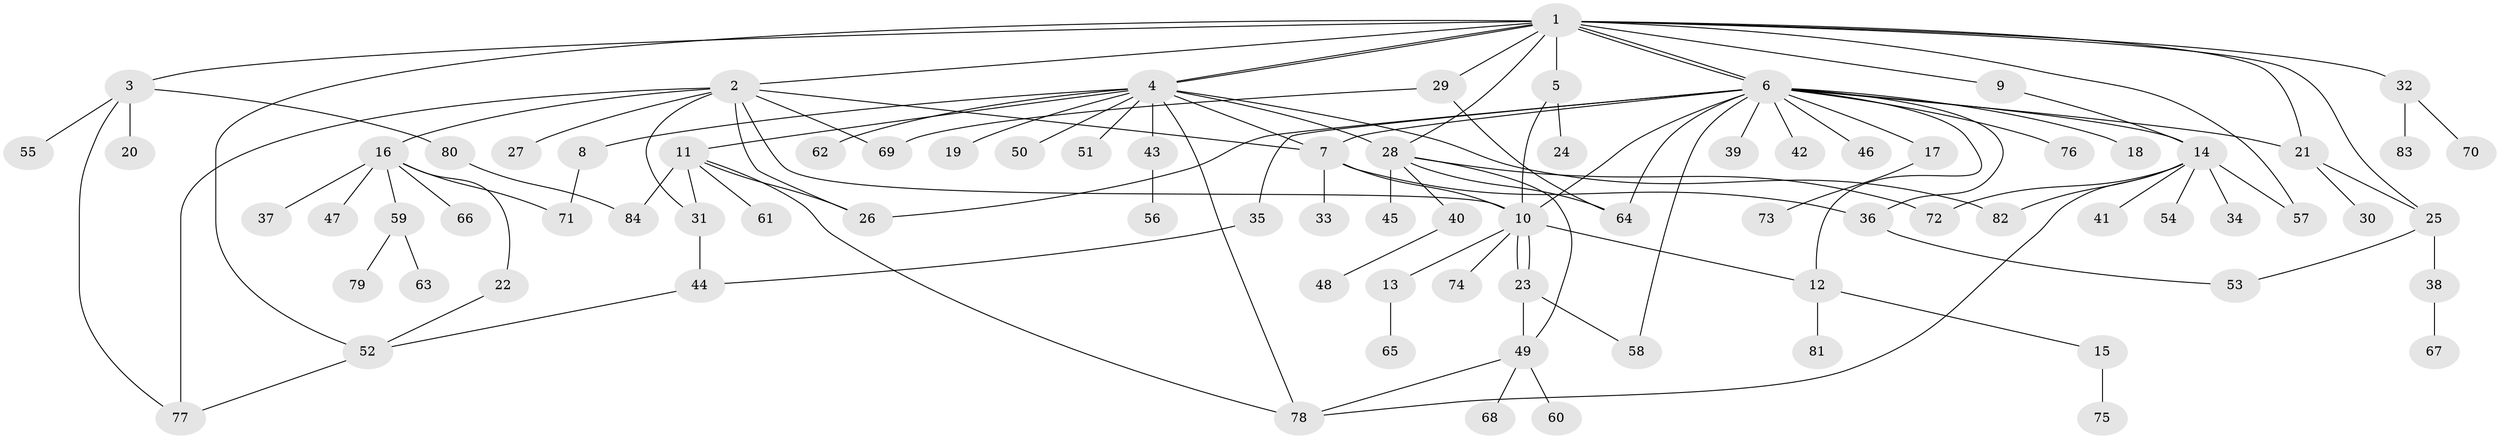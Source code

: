 // coarse degree distribution, {12: 0.023809523809523808, 8: 0.023809523809523808, 5: 0.16666666666666666, 9: 0.023809523809523808, 2: 0.16666666666666666, 15: 0.023809523809523808, 4: 0.047619047619047616, 7: 0.023809523809523808, 3: 0.09523809523809523, 1: 0.38095238095238093, 6: 0.023809523809523808}
// Generated by graph-tools (version 1.1) at 2025/50/03/04/25 22:50:34]
// undirected, 84 vertices, 119 edges
graph export_dot {
  node [color=gray90,style=filled];
  1;
  2;
  3;
  4;
  5;
  6;
  7;
  8;
  9;
  10;
  11;
  12;
  13;
  14;
  15;
  16;
  17;
  18;
  19;
  20;
  21;
  22;
  23;
  24;
  25;
  26;
  27;
  28;
  29;
  30;
  31;
  32;
  33;
  34;
  35;
  36;
  37;
  38;
  39;
  40;
  41;
  42;
  43;
  44;
  45;
  46;
  47;
  48;
  49;
  50;
  51;
  52;
  53;
  54;
  55;
  56;
  57;
  58;
  59;
  60;
  61;
  62;
  63;
  64;
  65;
  66;
  67;
  68;
  69;
  70;
  71;
  72;
  73;
  74;
  75;
  76;
  77;
  78;
  79;
  80;
  81;
  82;
  83;
  84;
  1 -- 2;
  1 -- 3;
  1 -- 4;
  1 -- 4;
  1 -- 5;
  1 -- 6;
  1 -- 6;
  1 -- 9;
  1 -- 21;
  1 -- 25;
  1 -- 28;
  1 -- 29;
  1 -- 32;
  1 -- 52;
  1 -- 57;
  2 -- 7;
  2 -- 10;
  2 -- 16;
  2 -- 26;
  2 -- 27;
  2 -- 31;
  2 -- 69;
  2 -- 77;
  3 -- 20;
  3 -- 55;
  3 -- 77;
  3 -- 80;
  4 -- 7;
  4 -- 8;
  4 -- 11;
  4 -- 19;
  4 -- 28;
  4 -- 43;
  4 -- 50;
  4 -- 51;
  4 -- 62;
  4 -- 78;
  4 -- 82;
  5 -- 10;
  5 -- 24;
  6 -- 7;
  6 -- 10;
  6 -- 12;
  6 -- 14;
  6 -- 17;
  6 -- 18;
  6 -- 21;
  6 -- 26;
  6 -- 35;
  6 -- 36;
  6 -- 39;
  6 -- 42;
  6 -- 46;
  6 -- 58;
  6 -- 64;
  6 -- 76;
  7 -- 10;
  7 -- 33;
  7 -- 36;
  8 -- 71;
  9 -- 14;
  10 -- 12;
  10 -- 13;
  10 -- 23;
  10 -- 23;
  10 -- 74;
  11 -- 26;
  11 -- 31;
  11 -- 61;
  11 -- 78;
  11 -- 84;
  12 -- 15;
  12 -- 81;
  13 -- 65;
  14 -- 34;
  14 -- 41;
  14 -- 54;
  14 -- 57;
  14 -- 72;
  14 -- 78;
  14 -- 82;
  15 -- 75;
  16 -- 22;
  16 -- 37;
  16 -- 47;
  16 -- 59;
  16 -- 66;
  16 -- 71;
  17 -- 73;
  21 -- 25;
  21 -- 30;
  22 -- 52;
  23 -- 49;
  23 -- 58;
  25 -- 38;
  25 -- 53;
  28 -- 40;
  28 -- 45;
  28 -- 49;
  28 -- 64;
  28 -- 72;
  29 -- 64;
  29 -- 69;
  31 -- 44;
  32 -- 70;
  32 -- 83;
  35 -- 44;
  36 -- 53;
  38 -- 67;
  40 -- 48;
  43 -- 56;
  44 -- 52;
  49 -- 60;
  49 -- 68;
  49 -- 78;
  52 -- 77;
  59 -- 63;
  59 -- 79;
  80 -- 84;
}
